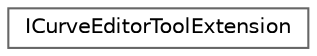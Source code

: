 digraph "Graphical Class Hierarchy"
{
 // INTERACTIVE_SVG=YES
 // LATEX_PDF_SIZE
  bgcolor="transparent";
  edge [fontname=Helvetica,fontsize=10,labelfontname=Helvetica,labelfontsize=10];
  node [fontname=Helvetica,fontsize=10,shape=box,height=0.2,width=0.4];
  rankdir="LR";
  Node0 [id="Node000000",label="ICurveEditorToolExtension",height=0.2,width=0.4,color="grey40", fillcolor="white", style="filled",URL="$d0/dad/classICurveEditorToolExtension.html",tooltip="You can extend the Curve Editor toolset by implementing this interface."];
}
